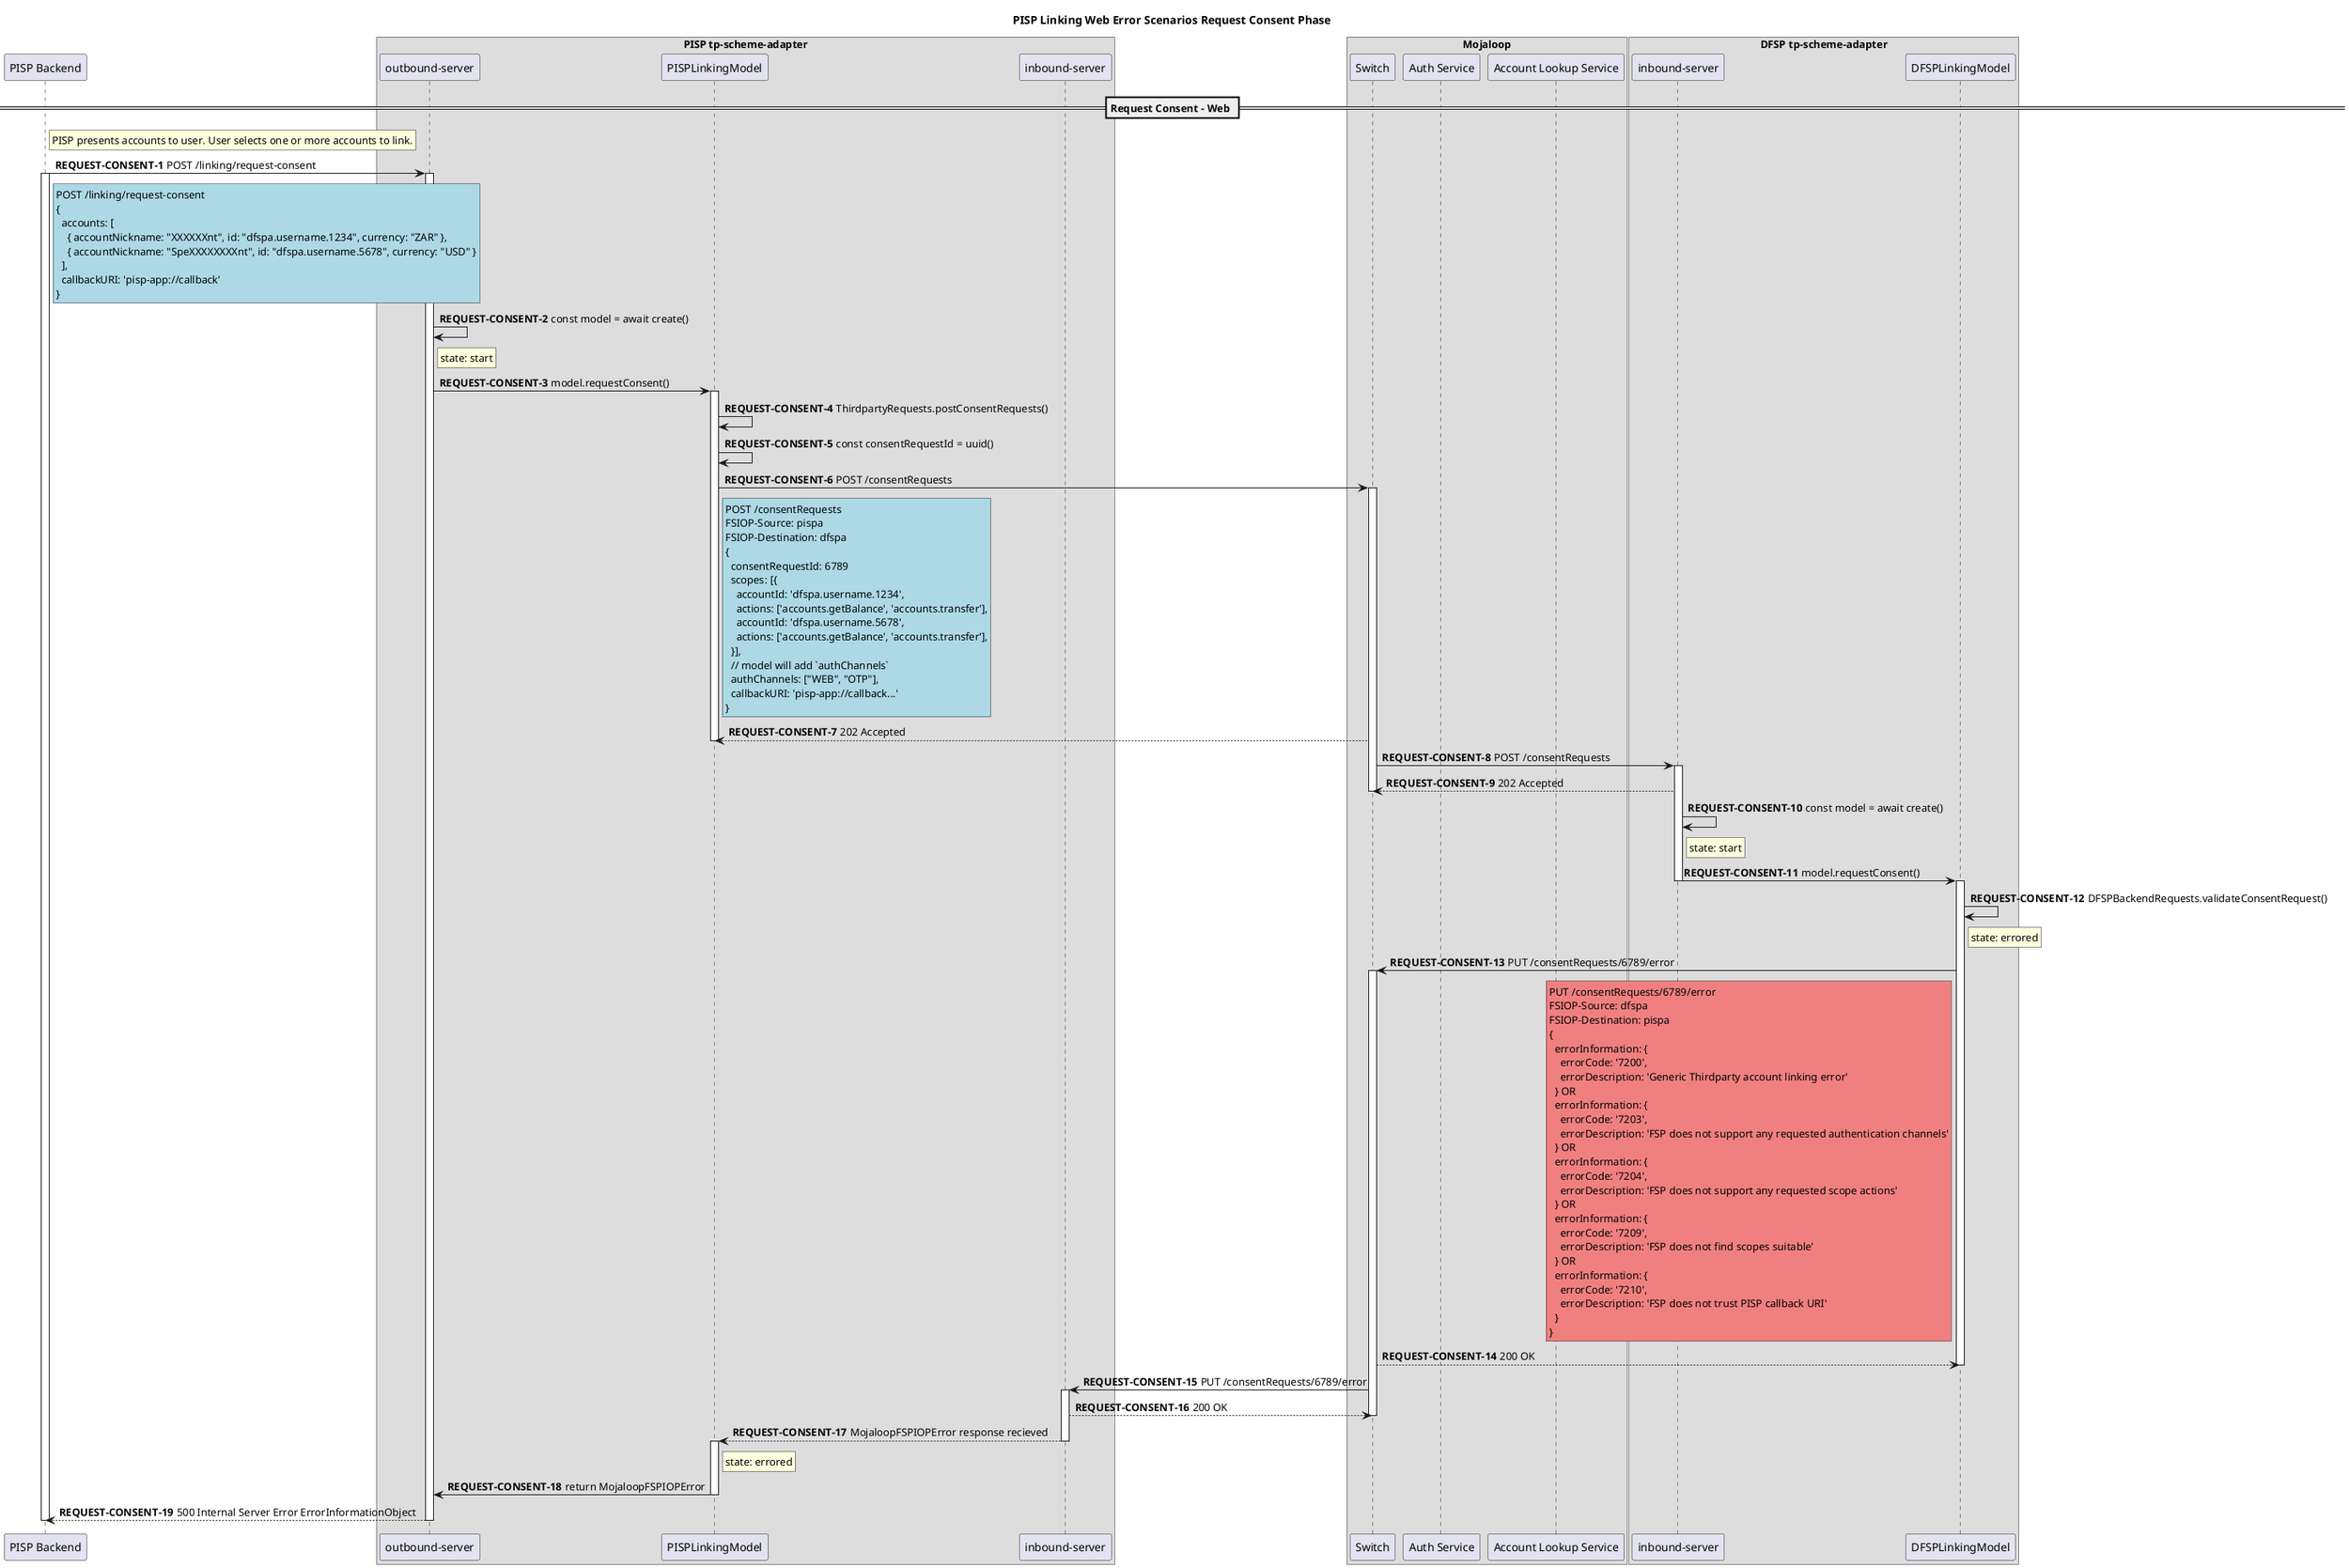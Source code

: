@startuml

title PISP Linking Web Error Scenarios Request Consent Phase

participant "PISP Backend" as PISP
box "PISP tp-scheme-adapter"
  participant "outbound-server" as PISP_TP_OUT
  participant "PISPLinkingModel" as PISP_LM
  participant "inbound-server" as PISP_TP_IN
end box
box "Mojaloop"
    participant Switch
    participant "Auth Service" as AUTH
    participant "Account Lookup Service" as ALS
end box
box "DFSP tp-scheme-adapter"
  participant "inbound-server" as DFSP_TP_IN
  participant "DFSPLinkingModel" as DFSP_LM
end box

== Request Consent - Web ==
autonumber 1 "<b>REQUEST-CONSENT-#</b>"
rnote right of PISP
PISP presents accounts to user. User selects one or more accounts to link.
end note
PISP -> PISP_TP_OUT: POST /linking/request-consent
rnote right of PISP #LightBlue
POST /linking/request-consent
{
  accounts: [
    { accountNickname: "XXXXXXnt", id: "dfspa.username.1234", currency: "ZAR" },
    { accountNickname: "SpeXXXXXXXXnt", id: "dfspa.username.5678", currency: "USD" }
  ],
  callbackURI: 'pisp-app://callback'
}
end note


activate PISP
activate PISP_TP_OUT

PISP_TP_OUT -> PISP_TP_OUT: const model = await create()
rnote right of PISP_TP_OUT: state: start
PISP_TP_OUT -> PISP_LM: model.requestConsent()

activate PISP_LM

PISP_LM -> PISP_LM: ThirdpartyRequests.postConsentRequests()
PISP_LM -> PISP_LM: const consentRequestId = uuid()
PISP_LM -> Switch: POST /consentRequests
rnote right of PISP_LM #LightBlue
POST /consentRequests
FSIOP-Source: pispa
FSIOP-Destination: dfspa
{
  consentRequestId: 6789
  scopes: [{
    accountId: 'dfspa.username.1234',
    actions: ['accounts.getBalance', 'accounts.transfer'],
    accountId: 'dfspa.username.5678',
    actions: ['accounts.getBalance', 'accounts.transfer'],
  }],
  // model will add `authChannels`
  authChannels: ["WEB", "OTP"],
  callbackURI: 'pisp-app://callback...'
}
end note

activate Switch
Switch --> PISP_LM: 202 Accepted
deactivate PISP_LM
Switch -> DFSP_TP_IN: POST /consentRequests
activate DFSP_TP_IN

DFSP_TP_IN --> Switch: 202 Accepted
deactivate Switch
DFSP_TP_IN -> DFSP_TP_IN: const model = await create()
rnote right of DFSP_TP_IN: state: start
DFSP_TP_IN -> DFSP_LM: model.requestConsent()
deactivate DFSP_TP_IN
activate DFSP_LM
DFSP_LM -> DFSP_LM: DFSPBackendRequests.validateConsentRequest()
rnote right of DFSP_LM: state: errored
DFSP_LM -> Switch: PUT /consentRequests/6789/error
activate Switch

rnote left of DFSP_LM #LightCoral
PUT /consentRequests/6789/error
FSIOP-Source: dfspa
FSIOP-Destination: pispa
{
  errorInformation: {
    errorCode: '7200',
    errorDescription: 'Generic Thirdparty account linking error'
  } OR
  errorInformation: {
    errorCode: '7203',
    errorDescription: 'FSP does not support any requested authentication channels'
  } OR
  errorInformation: {
    errorCode: '7204',
    errorDescription: 'FSP does not support any requested scope actions'
  } OR
  errorInformation: {
    errorCode: '7209',
    errorDescription: 'FSP does not find scopes suitable'
  } OR
  errorInformation: {
    errorCode: '7210',
    errorDescription: 'FSP does not trust PISP callback URI'
  }
}
end note
Switch --> DFSP_LM: 200 OK
deactivate DFSP_LM
Switch ->  PISP_TP_IN: PUT /consentRequests/6789/error
activate PISP_TP_IN
PISP_TP_IN --> Switch: 200 OK
deactivate Switch
PISP_TP_IN --> PISP_LM: MojaloopFSPIOPError response recieved
deactivate PISP_TP_IN
activate PISP_LM
rnote right of PISP_LM: state: errored
deactivate PISP_TP_IN
PISP_LM -> PISP_TP_OUT: return MojaloopFSPIOPError
deactivate PISP_LM
PISP_TP_OUT --> PISP: 500 Internal Server Error ErrorInformationObject
deactivate PISP_TP_OUT
deactivate PISP

@enduml
